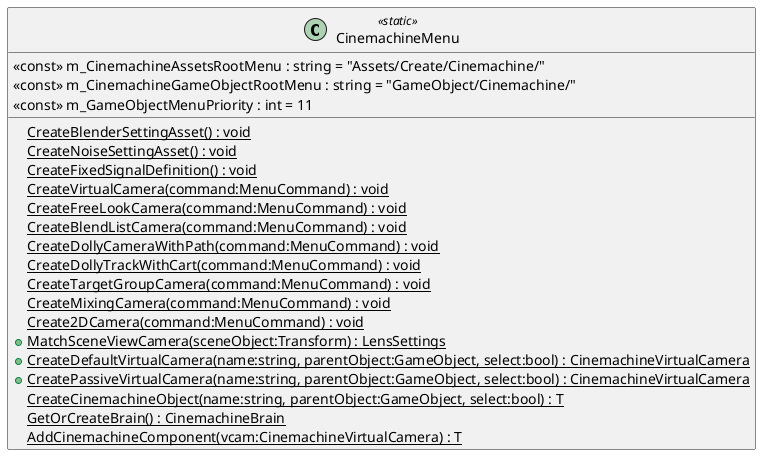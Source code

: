 @startuml
class CinemachineMenu <<static>> {
    <<const>> m_CinemachineAssetsRootMenu : string = "Assets/Create/Cinemachine/"
    <<const>> m_CinemachineGameObjectRootMenu : string = "GameObject/Cinemachine/"
    <<const>> m_GameObjectMenuPriority : int = 11
    {static} CreateBlenderSettingAsset() : void
    {static} CreateNoiseSettingAsset() : void
    {static} CreateFixedSignalDefinition() : void
    {static} CreateVirtualCamera(command:MenuCommand) : void
    {static} CreateFreeLookCamera(command:MenuCommand) : void
    {static} CreateBlendListCamera(command:MenuCommand) : void
    {static} CreateDollyCameraWithPath(command:MenuCommand) : void
    {static} CreateDollyTrackWithCart(command:MenuCommand) : void
    {static} CreateTargetGroupCamera(command:MenuCommand) : void
    {static} CreateMixingCamera(command:MenuCommand) : void
    {static} Create2DCamera(command:MenuCommand) : void
    + {static} MatchSceneViewCamera(sceneObject:Transform) : LensSettings
    + {static} CreateDefaultVirtualCamera(name:string, parentObject:GameObject, select:bool) : CinemachineVirtualCamera
    + {static} CreatePassiveVirtualCamera(name:string, parentObject:GameObject, select:bool) : CinemachineVirtualCamera
    {static} CreateCinemachineObject(name:string, parentObject:GameObject, select:bool) : T
    {static} GetOrCreateBrain() : CinemachineBrain
    {static} AddCinemachineComponent(vcam:CinemachineVirtualCamera) : T
}
@enduml

